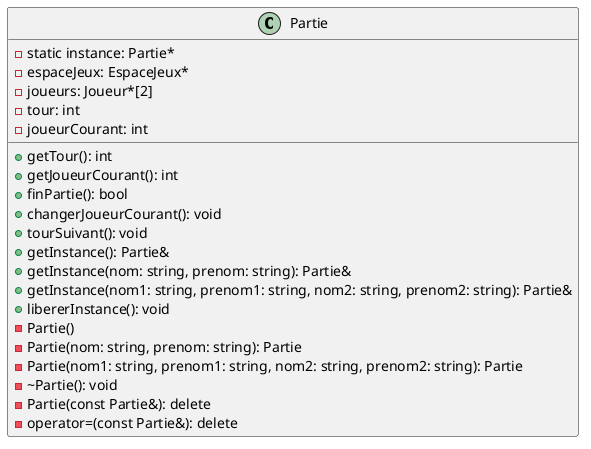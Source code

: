 @startuml
class Partie {
  - static instance: Partie*
  - espaceJeux: EspaceJeux*
  - joueurs: Joueur*[2]
  - tour: int
  - joueurCourant: int
  + getTour(): int
  + getJoueurCourant(): int
  + finPartie(): bool
  + changerJoueurCourant(): void
  + tourSuivant(): void
  + getInstance(): Partie&
  + getInstance(nom: string, prenom: string): Partie&
  + getInstance(nom1: string, prenom1: string, nom2: string, prenom2: string): Partie&
  + libererInstance(): void
  - Partie()
  - Partie(nom: string, prenom: string): Partie
  - Partie(nom1: string, prenom1: string, nom2: string, prenom2: string): Partie
  - ~Partie(): void
  - Partie(const Partie&): delete
  - operator=(const Partie&): delete
}
@enduml